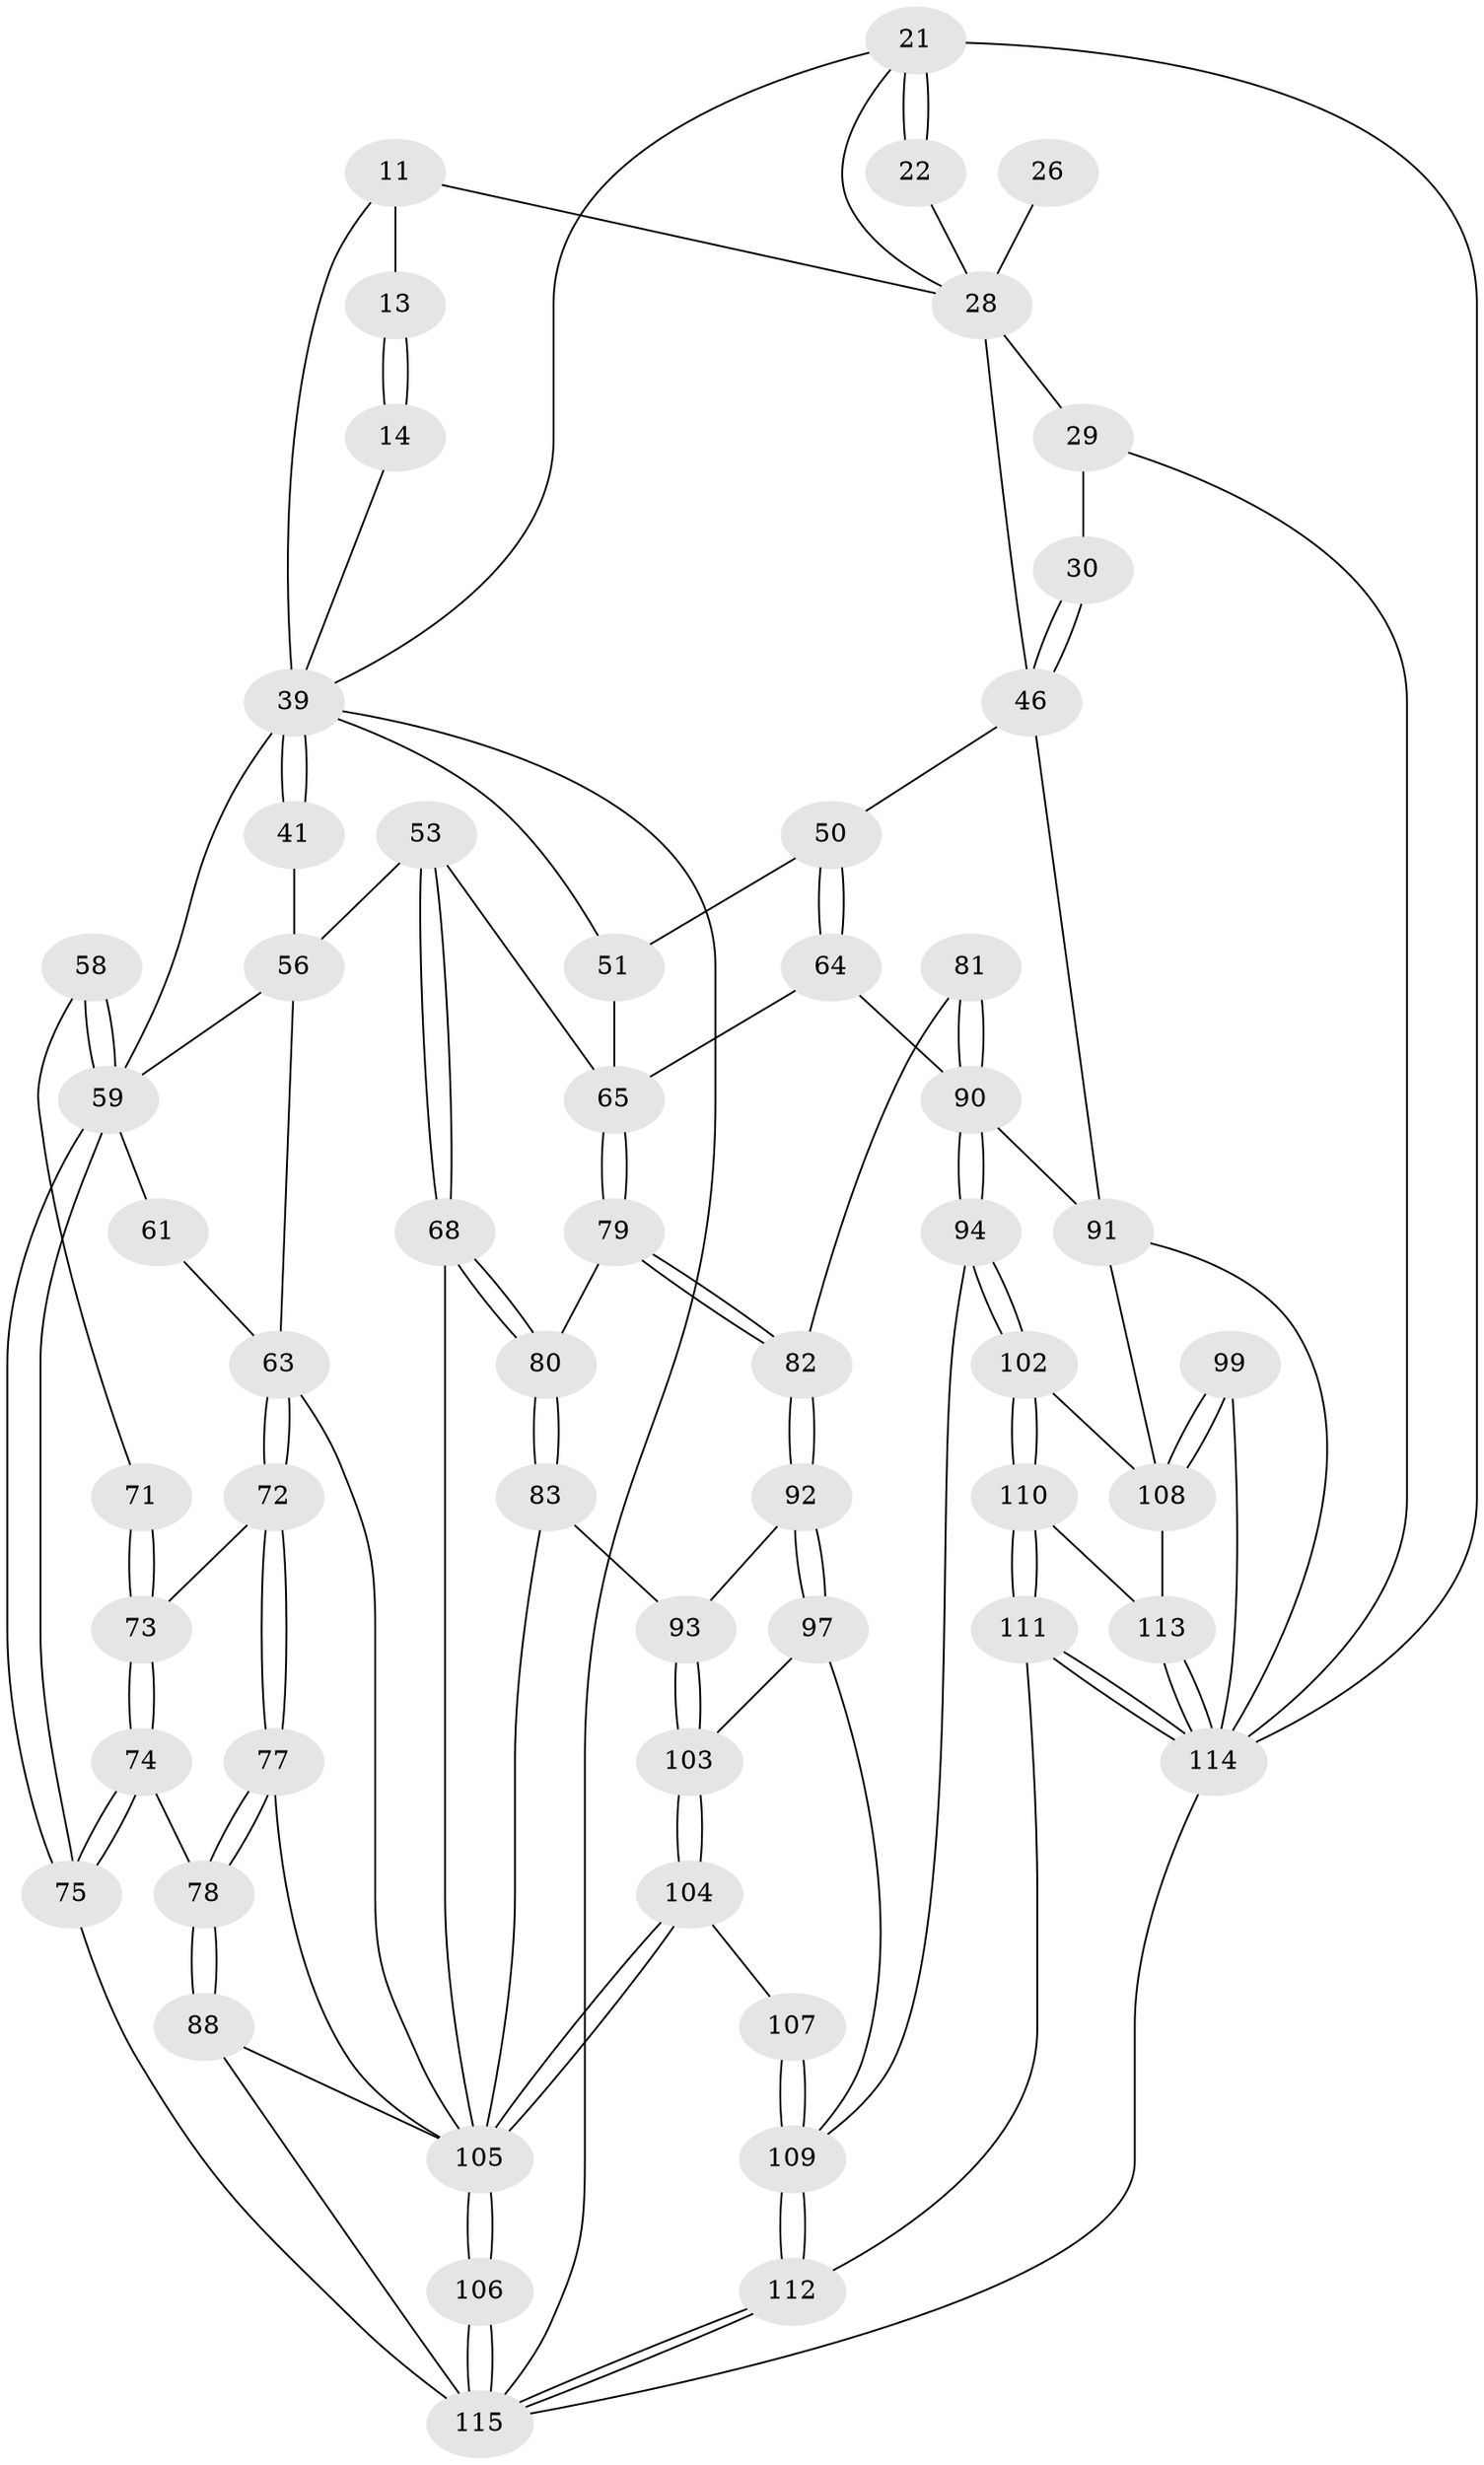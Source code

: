 // original degree distribution, {3: 0.02608695652173913, 6: 0.2, 5: 0.5652173913043478, 4: 0.20869565217391303}
// Generated by graph-tools (version 1.1) at 2025/01/03/09/25 05:01:57]
// undirected, 57 vertices, 130 edges
graph export_dot {
graph [start="1"]
  node [color=gray90,style=filled];
  11 [pos="+0.3878169080162171+0.13113057636651274",super="+10"];
  13 [pos="+0.1674380237920303+0",super="+12"];
  14 [pos="+0.20285432149939767+0.1649568587145936"];
  21 [pos="+1+0",super="+7"];
  22 [pos="+0.802912598793634+0.06757046681267713"];
  26 [pos="+0.6403323569721852+0.18000227599745042"];
  28 [pos="+0.7382805587942075+0.1870660931462359",super="+24+27"];
  29 [pos="+0.9280796364236317+0.19634206071588944"];
  30 [pos="+0.8774712136526305+0.24883332792943502"];
  39 [pos="+0.17982306792919545+0.18309743685108845",super="+38"];
  41 [pos="+0.18206354378536374+0.20205583903531238",super="+40"];
  46 [pos="+0.786027512608036+0.3879458498680458",super="+44+37+31+33"];
  50 [pos="+0.6015249988501169+0.4088396354219053",super="+45+34"];
  51 [pos="+0.5296954364949621+0.2760654826468338",super="+35"];
  53 [pos="+0.3823843638544664+0.4580921510396488"];
  56 [pos="+0.23391684964733678+0.37420048803379086",super="+42+55"];
  58 [pos="+0+0.35159634860353983"];
  59 [pos="+0+0.30410784861445395",super="+20+57"];
  61 [pos="+0.11639571274526028+0.4647078425830332"];
  63 [pos="+0.13904014339929155+0.5011481911503078",super="+60+62"];
  64 [pos="+0.6130419002597466+0.47004875376755956"];
  65 [pos="+0.4887361579790405+0.4818324305793139",super="+52"];
  68 [pos="+0.3743997435227439+0.47123039380899473"];
  71 [pos="+0.03451491688551857+0.4841894966123264"];
  72 [pos="+0.10461877290453675+0.5415049055962823"];
  73 [pos="+0.03159022502305991+0.5293287391972162"];
  74 [pos="+0+0.6115725347959112"];
  75 [pos="+0+0.6235000423767486"];
  77 [pos="+0.09181867278897846+0.6026649846440525"];
  78 [pos="+0.06711318563073751+0.639832329463584"];
  79 [pos="+0.5121936601245604+0.6164524617571611"];
  80 [pos="+0.3570619917470408+0.6154322243214819"];
  81 [pos="+0.5805278922845075+0.6600771165050517"];
  82 [pos="+0.5359232003950005+0.659056921155476"];
  83 [pos="+0.32740064209792835+0.6876234072148467"];
  88 [pos="+0.12235094850430123+0.7241995000968381"];
  90 [pos="+0.7162325132372362+0.7786703856286752",super="+89+67"];
  91 [pos="+0.8917725625755587+0.7386150560795628",super="+48+49"];
  92 [pos="+0.5041203666785624+0.6942639497056461"];
  93 [pos="+0.3802304375840066+0.7247321102451966"];
  94 [pos="+0.7112916603781637+0.7999447893691024"];
  97 [pos="+0.5362614294107871+0.8278526542950098"];
  99 [pos="+1+0.8441478509017568"];
  102 [pos="+0.7415012054531499+0.841118945013084"];
  103 [pos="+0.4063362532688405+0.8194203031199992"];
  104 [pos="+0.372787041796001+0.8964202194371789"];
  105 [pos="+0.223153770047487+0.9593686807790466",super="+87+84+69"];
  106 [pos="+0.19859140369891345+1"];
  107 [pos="+0.47834261100109193+0.9625835301935595"];
  108 [pos="+0.9229490009651897+0.902867055975502",super="+101+100"];
  109 [pos="+0.5606868865695575+1",super="+95+96"];
  110 [pos="+0.7647404290574625+0.9305518896706264"];
  111 [pos="+0.6824590953928428+1"];
  112 [pos="+0.5716062381814919+1"];
  113 [pos="+0.8914815659954564+0.9643606228289601"];
  114 [pos="+0.9663793300184559+1",super="+70+47"];
  115 [pos="+0.16954311772330863+1",super="+86+85+98"];
  11 -- 13 [weight=2];
  11 -- 28;
  11 -- 39 [weight=2];
  13 -- 14 [weight=2];
  13 -- 14;
  14 -- 39;
  21 -- 22 [weight=2];
  21 -- 22;
  21 -- 114 [weight=2];
  21 -- 28;
  21 -- 39;
  22 -- 28;
  26 -- 28 [weight=3];
  28 -- 46 [weight=2];
  28 -- 29;
  29 -- 30;
  29 -- 114;
  30 -- 46 [weight=2];
  30 -- 46;
  39 -- 41 [weight=2];
  39 -- 41;
  39 -- 59 [weight=3];
  39 -- 115;
  39 -- 51;
  41 -- 56 [weight=2];
  46 -- 50 [weight=2];
  46 -- 91;
  50 -- 51 [weight=2];
  50 -- 64;
  50 -- 64;
  51 -- 65;
  53 -- 68;
  53 -- 68;
  53 -- 65;
  53 -- 56;
  56 -- 63 [weight=2];
  56 -- 59;
  58 -- 59 [weight=2];
  58 -- 59;
  58 -- 71;
  59 -- 75;
  59 -- 75;
  59 -- 61;
  61 -- 63;
  63 -- 72;
  63 -- 72;
  63 -- 105;
  64 -- 65;
  64 -- 90;
  65 -- 79;
  65 -- 79;
  68 -- 80;
  68 -- 80;
  68 -- 105;
  71 -- 73;
  71 -- 73;
  72 -- 73;
  72 -- 77;
  72 -- 77;
  73 -- 74;
  73 -- 74;
  74 -- 75;
  74 -- 75;
  74 -- 78;
  75 -- 115;
  77 -- 78;
  77 -- 78;
  77 -- 105;
  78 -- 88;
  78 -- 88;
  79 -- 80;
  79 -- 82;
  79 -- 82;
  80 -- 83;
  80 -- 83;
  81 -- 82;
  81 -- 90 [weight=2];
  81 -- 90;
  82 -- 92;
  82 -- 92;
  83 -- 93;
  83 -- 105;
  88 -- 115;
  88 -- 105;
  90 -- 94;
  90 -- 94;
  90 -- 91 [weight=2];
  91 -- 108;
  91 -- 114;
  92 -- 93;
  92 -- 97;
  92 -- 97;
  93 -- 103;
  93 -- 103;
  94 -- 102;
  94 -- 102;
  94 -- 109;
  97 -- 103;
  97 -- 109;
  99 -- 108 [weight=2];
  99 -- 108;
  99 -- 114;
  102 -- 110;
  102 -- 110;
  102 -- 108;
  103 -- 104;
  103 -- 104;
  104 -- 105;
  104 -- 105;
  104 -- 107;
  105 -- 106;
  105 -- 106;
  106 -- 115 [weight=2];
  106 -- 115;
  107 -- 109 [weight=2];
  107 -- 109;
  108 -- 113;
  109 -- 112;
  109 -- 112;
  110 -- 111;
  110 -- 111;
  110 -- 113;
  111 -- 112;
  111 -- 114;
  111 -- 114;
  112 -- 115;
  112 -- 115;
  113 -- 114;
  113 -- 114;
  114 -- 115;
}
